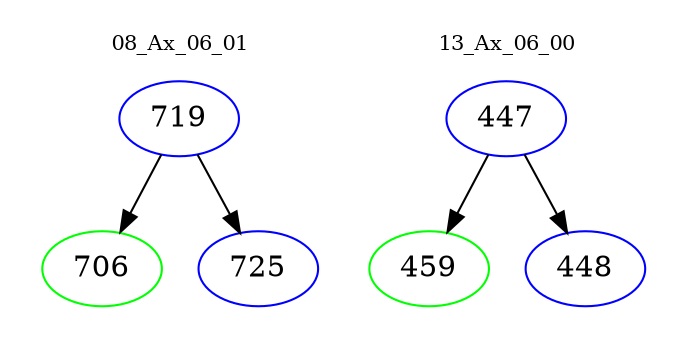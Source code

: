 digraph{
subgraph cluster_0 {
color = white
label = "08_Ax_06_01";
fontsize=10;
T0_719 [label="719", color="blue"]
T0_719 -> T0_706 [color="black"]
T0_706 [label="706", color="green"]
T0_719 -> T0_725 [color="black"]
T0_725 [label="725", color="blue"]
}
subgraph cluster_1 {
color = white
label = "13_Ax_06_00";
fontsize=10;
T1_447 [label="447", color="blue"]
T1_447 -> T1_459 [color="black"]
T1_459 [label="459", color="green"]
T1_447 -> T1_448 [color="black"]
T1_448 [label="448", color="blue"]
}
}
